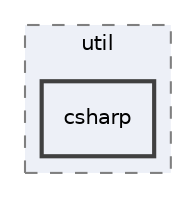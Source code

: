 digraph "csharp"
{
 // LATEX_PDF_SIZE
  edge [fontname="Helvetica",fontsize="10",labelfontname="Helvetica",labelfontsize="10"];
  node [fontname="Helvetica",fontsize="10",shape=record];
  compound=true
  subgraph clusterdir_a3328a0ea67a2aaa160c2783ffbaa5dc {
    graph [ bgcolor="#edf0f7", pencolor="grey50", style="filled,dashed,", label="util", fontname="Helvetica", fontsize="10", URL="dir_a3328a0ea67a2aaa160c2783ffbaa5dc.html"]
  dir_2101f7b08a6153d6c90dbdceff35952f [shape=box, label="csharp", style="filled,bold,", fillcolor="#edf0f7", color="grey25", URL="dir_2101f7b08a6153d6c90dbdceff35952f.html"];
  }
}
